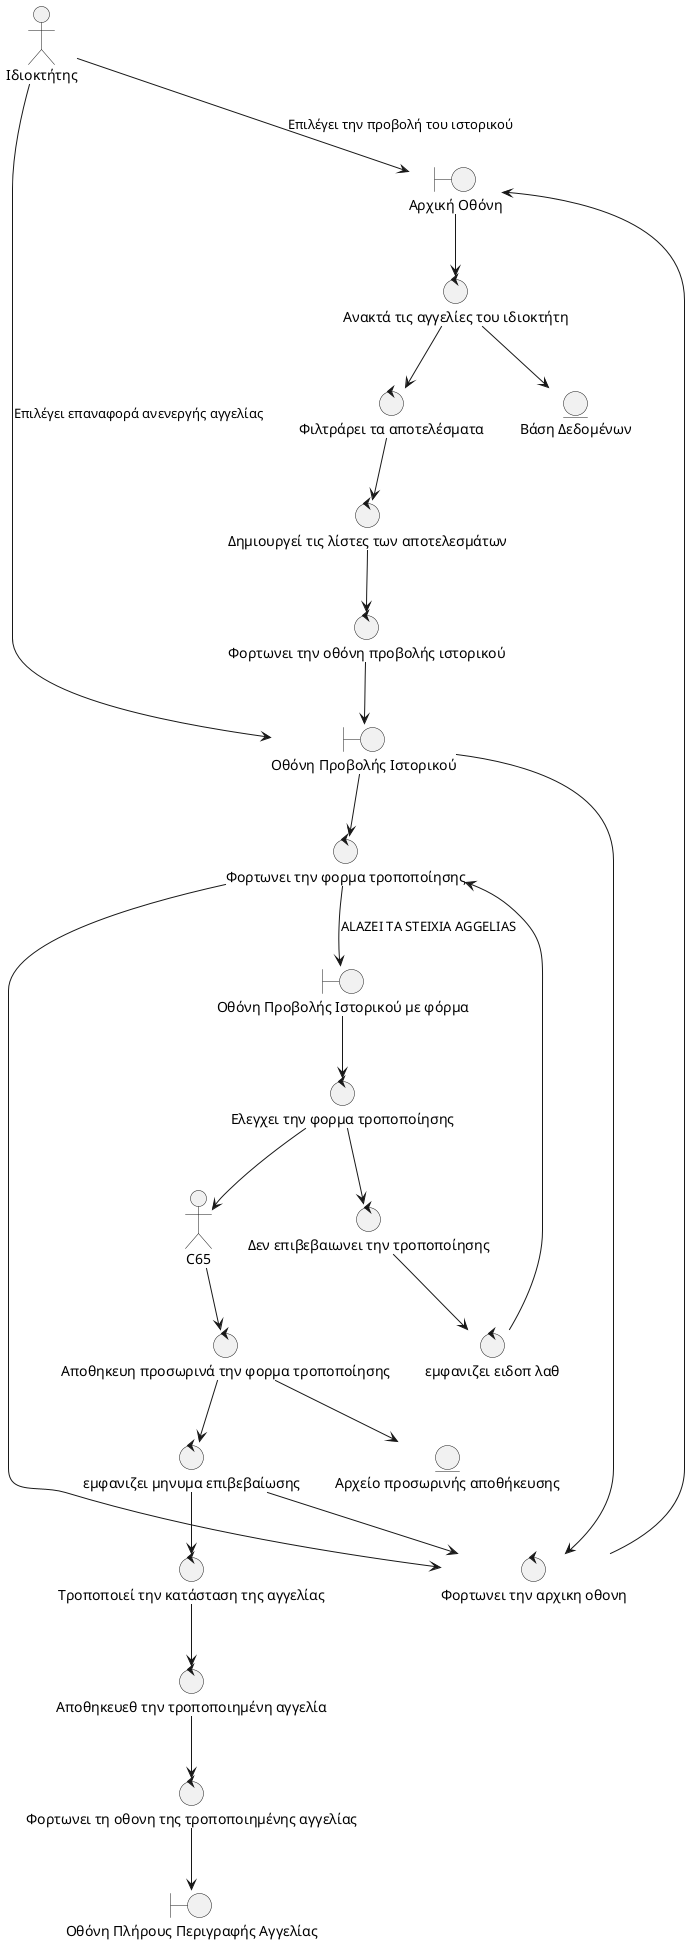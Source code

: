 @startuml
top to bottom direction
actor Ιδιοκτήτης

' Boundaries (Screens)
boundary "Αρχική Οθόνη" as B1
boundary "Οθόνη Προβολής Ιστορικού" as B2
boundary "Οθόνη Προβολής Ιστορικού με φόρμα" as B3
boundary "Οθόνη Πλήρους Περιγραφής Αγγελίας" as B4

' Controllers (Processes)
control "Ανακτά τις αγγελίες του ιδιοκτήτη" as C1
control "Φιλτράρει τα αποτελέσματα" as C2
control "Δημιουργεί τις λίστες των αποτελεσμάτων" as C3
control "Φορτωνει την οθόνη προβολής ιστορικού" as C4
control "Φορτωνει την φορμα τροποποίησης" as C5
control "Ελεγχει την φορμα τροποποίησης" as C6
control "Αποθηκευη προσωρινά την φορμα τροποποίησης" as C7
control "εμφανιζει μηνυμα επιβεβαίωσης" as C8
control "Τροποποιεί την κατάσταση της αγγελίας" as C9
control "Αποθηκευεθ την τροποποιημένη αγγελία" as C10
control "Φορτωνει τη οθονη της τροποποιημένης αγγελίας" as C11

control "Φορτωνει την αρχικη οθονη" as AC1
control "Δεν επιβεβαιωνει την τροποποίησης" as AC2
control "εμφανιζει ειδοπ λαθ" as AC3

' Entities
entity "Βάση Δεδομένων" as E1
entity "Αρχείο προσωρινής αποθήκευσης" as E2

' Actor Interactions
Ιδιοκτήτης --> B1 : Επιλέγει την προβολή του ιστορικού
Ιδιοκτήτης --> B2 : Επιλέγει επαναφορά ανενεργής αγγελίας

' Flow
B1 --> C1
C1 --> C2
C2 --> C3
C3 --> C4
C4 --> B2
B2 --> C5
C5 --> B3 : ALAZEI TA STEIXIA AGGELIAS
B3 --> C6
C6 --> C65
C65 --> C7
C7 --> E2
C7 --> C8
C8 --> C9
C9 --> C10
C10 --> C11
C11 --> B4

C6 --> AC2
AC2 --> AC3
AC3 --> C5

AC1 --> B1
B2 --> AC1
C8 --> AC1
C5 --> AC1

C1 --> E1

@enduml
